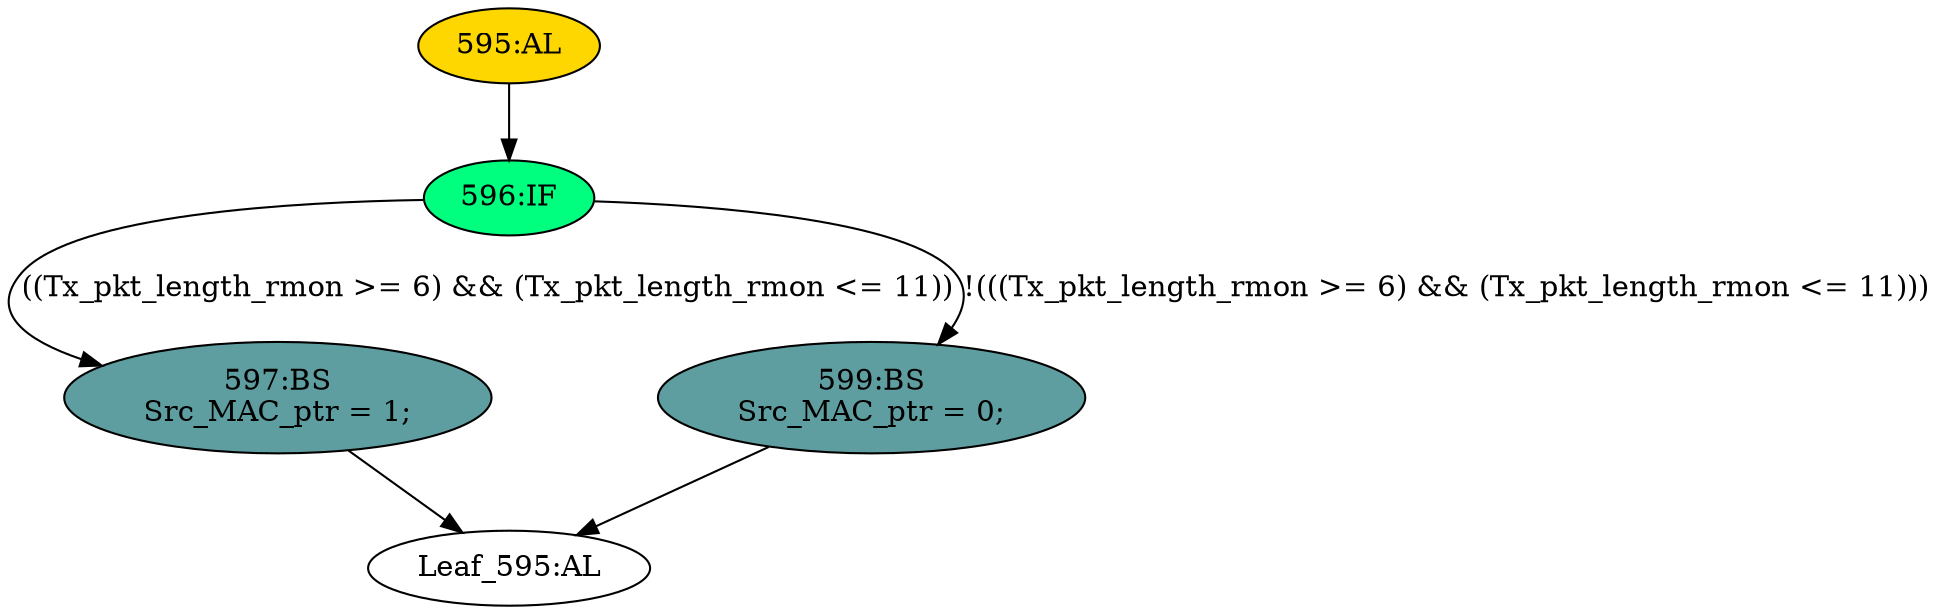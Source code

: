 strict digraph "" {
	node [label="\N"];
	"596:IF"	 [ast="<pyverilog.vparser.ast.IfStatement object at 0x7f104a57ebd0>",
		fillcolor=springgreen,
		label="596:IF",
		statements="[]",
		style=filled,
		typ=IfStatement];
	"597:BS"	 [ast="<pyverilog.vparser.ast.BlockingSubstitution object at 0x7f104a57ed50>",
		fillcolor=cadetblue,
		label="597:BS
Src_MAC_ptr = 1;",
		statements="[<pyverilog.vparser.ast.BlockingSubstitution object at 0x7f104a57ed50>]",
		style=filled,
		typ=BlockingSubstitution];
	"596:IF" -> "597:BS"	 [cond="['Tx_pkt_length_rmon', 'Tx_pkt_length_rmon']",
		label="((Tx_pkt_length_rmon >= 6) && (Tx_pkt_length_rmon <= 11))",
		lineno=596];
	"599:BS"	 [ast="<pyverilog.vparser.ast.BlockingSubstitution object at 0x7f104a57ec10>",
		fillcolor=cadetblue,
		label="599:BS
Src_MAC_ptr = 0;",
		statements="[<pyverilog.vparser.ast.BlockingSubstitution object at 0x7f104a57ec10>]",
		style=filled,
		typ=BlockingSubstitution];
	"596:IF" -> "599:BS"	 [cond="['Tx_pkt_length_rmon', 'Tx_pkt_length_rmon']",
		label="!(((Tx_pkt_length_rmon >= 6) && (Tx_pkt_length_rmon <= 11)))",
		lineno=596];
	"Leaf_595:AL"	 [def_var="['Src_MAC_ptr']",
		label="Leaf_595:AL"];
	"597:BS" -> "Leaf_595:AL"	 [cond="[]",
		lineno=None];
	"595:AL"	 [ast="<pyverilog.vparser.ast.Always object at 0x7f104a589110>",
		clk_sens=False,
		fillcolor=gold,
		label="595:AL",
		sens="['Tx_pkt_length_rmon']",
		statements="[]",
		style=filled,
		typ=Always,
		use_var="['Tx_pkt_length_rmon']"];
	"595:AL" -> "596:IF"	 [cond="[]",
		lineno=None];
	"599:BS" -> "Leaf_595:AL"	 [cond="[]",
		lineno=None];
}
